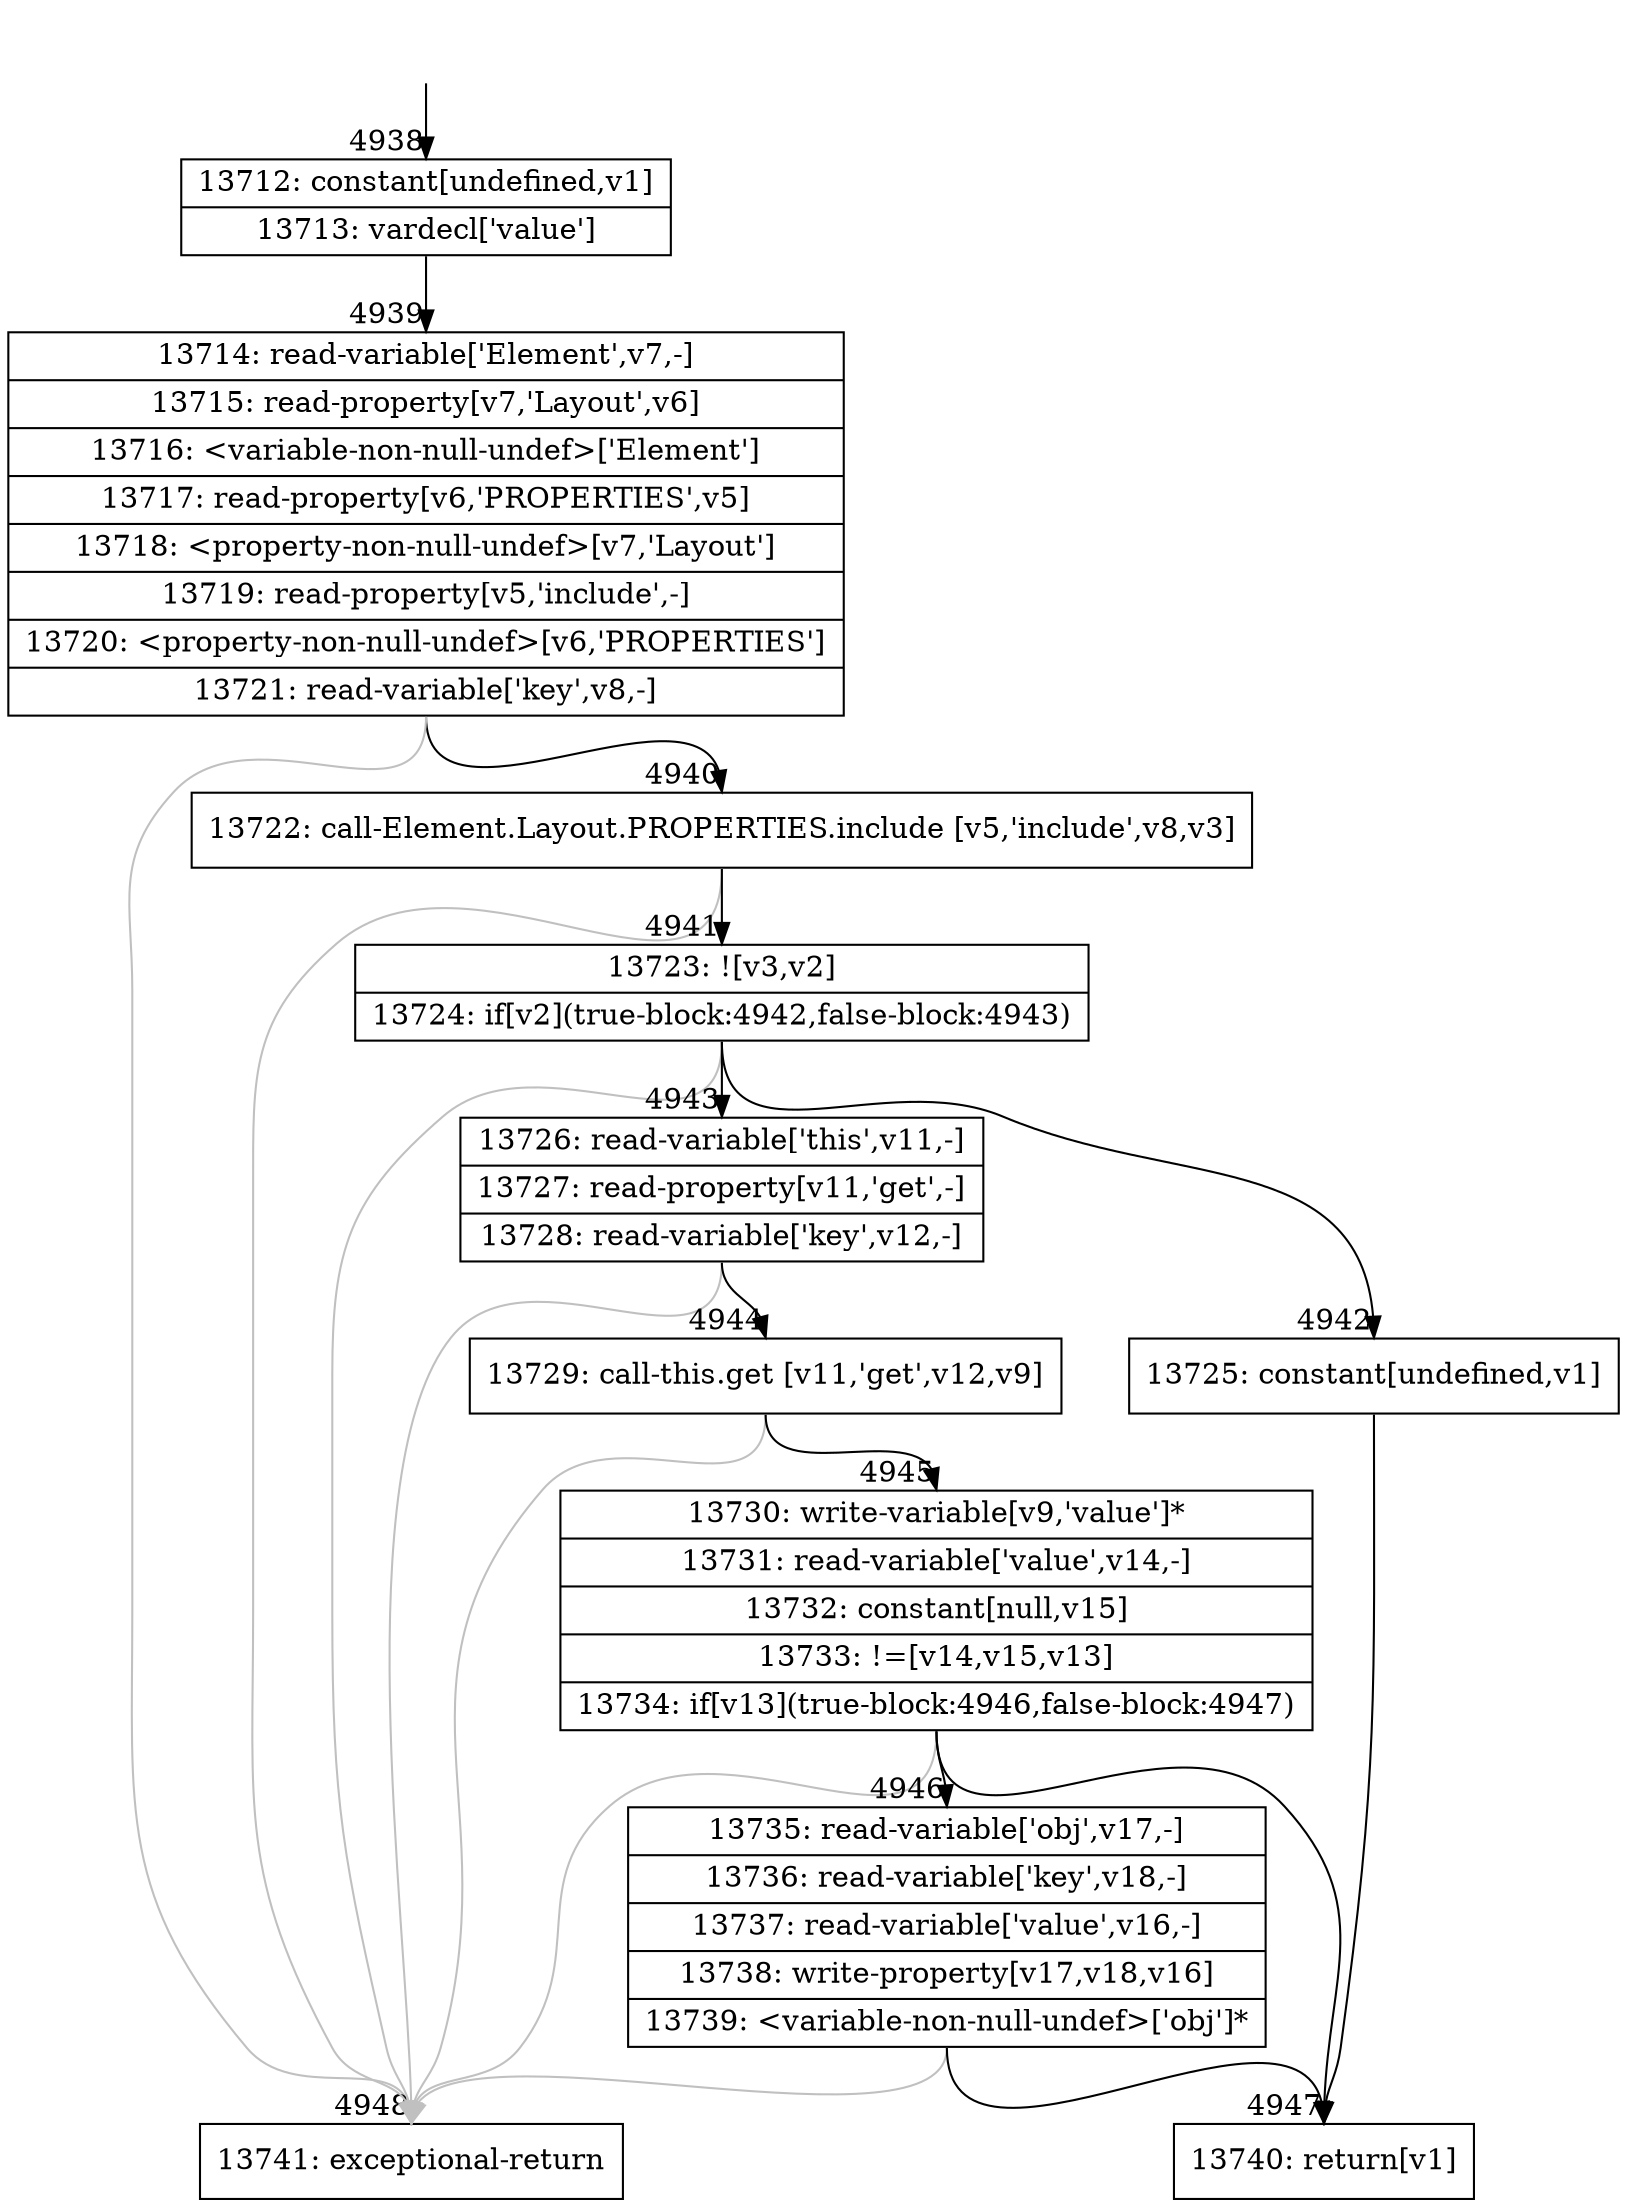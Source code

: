 digraph {
rankdir="TD"
BB_entry390[shape=none,label=""];
BB_entry390 -> BB4938 [tailport=s, headport=n, headlabel="    4938"]
BB4938 [shape=record label="{13712: constant[undefined,v1]|13713: vardecl['value']}" ] 
BB4938 -> BB4939 [tailport=s, headport=n, headlabel="      4939"]
BB4939 [shape=record label="{13714: read-variable['Element',v7,-]|13715: read-property[v7,'Layout',v6]|13716: \<variable-non-null-undef\>['Element']|13717: read-property[v6,'PROPERTIES',v5]|13718: \<property-non-null-undef\>[v7,'Layout']|13719: read-property[v5,'include',-]|13720: \<property-non-null-undef\>[v6,'PROPERTIES']|13721: read-variable['key',v8,-]}" ] 
BB4939 -> BB4940 [tailport=s, headport=n, headlabel="      4940"]
BB4939 -> BB4948 [tailport=s, headport=n, color=gray, headlabel="      4948"]
BB4940 [shape=record label="{13722: call-Element.Layout.PROPERTIES.include [v5,'include',v8,v3]}" ] 
BB4940 -> BB4941 [tailport=s, headport=n, headlabel="      4941"]
BB4940 -> BB4948 [tailport=s, headport=n, color=gray]
BB4941 [shape=record label="{13723: ![v3,v2]|13724: if[v2](true-block:4942,false-block:4943)}" ] 
BB4941 -> BB4942 [tailport=s, headport=n, headlabel="      4942"]
BB4941 -> BB4943 [tailport=s, headport=n, headlabel="      4943"]
BB4941 -> BB4948 [tailport=s, headport=n, color=gray]
BB4942 [shape=record label="{13725: constant[undefined,v1]}" ] 
BB4942 -> BB4947 [tailport=s, headport=n, headlabel="      4947"]
BB4943 [shape=record label="{13726: read-variable['this',v11,-]|13727: read-property[v11,'get',-]|13728: read-variable['key',v12,-]}" ] 
BB4943 -> BB4944 [tailport=s, headport=n, headlabel="      4944"]
BB4943 -> BB4948 [tailport=s, headport=n, color=gray]
BB4944 [shape=record label="{13729: call-this.get [v11,'get',v12,v9]}" ] 
BB4944 -> BB4945 [tailport=s, headport=n, headlabel="      4945"]
BB4944 -> BB4948 [tailport=s, headport=n, color=gray]
BB4945 [shape=record label="{13730: write-variable[v9,'value']*|13731: read-variable['value',v14,-]|13732: constant[null,v15]|13733: !=[v14,v15,v13]|13734: if[v13](true-block:4946,false-block:4947)}" ] 
BB4945 -> BB4946 [tailport=s, headport=n, headlabel="      4946"]
BB4945 -> BB4947 [tailport=s, headport=n]
BB4945 -> BB4948 [tailport=s, headport=n, color=gray]
BB4946 [shape=record label="{13735: read-variable['obj',v17,-]|13736: read-variable['key',v18,-]|13737: read-variable['value',v16,-]|13738: write-property[v17,v18,v16]|13739: \<variable-non-null-undef\>['obj']*}" ] 
BB4946 -> BB4947 [tailport=s, headport=n]
BB4946 -> BB4948 [tailport=s, headport=n, color=gray]
BB4947 [shape=record label="{13740: return[v1]}" ] 
BB4948 [shape=record label="{13741: exceptional-return}" ] 
//#$~ 3741
}

